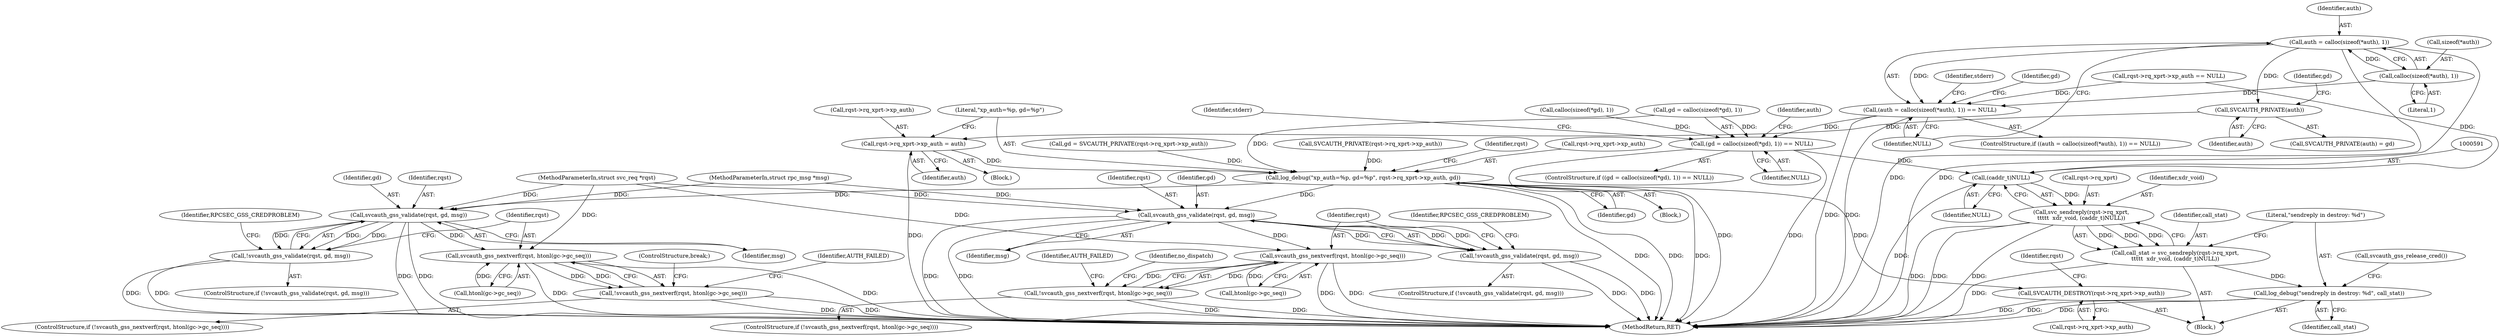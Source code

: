 digraph "0_krb5_5bb8a6b9c9eb8dd22bc9526751610aaa255ead9c@API" {
"1000152" [label="(Call,auth = calloc(sizeof(*auth), 1))"];
"1000154" [label="(Call,calloc(sizeof(*auth), 1))"];
"1000151" [label="(Call,(auth = calloc(sizeof(*auth), 1)) == NULL)"];
"1000167" [label="(Call,(gd = calloc(sizeof(*gd), 1)) == NULL)"];
"1000590" [label="(Call,(caddr_t)NULL)"];
"1000585" [label="(Call,svc_sendreply(rqst->rq_xprt,\n\t\t\t\t\t  xdr_void, (caddr_t)NULL))"];
"1000583" [label="(Call,call_stat = svc_sendreply(rqst->rq_xprt,\n\t\t\t\t\t  xdr_void, (caddr_t)NULL))"];
"1000593" [label="(Call,log_debug(\"sendreply in destroy: %d\", call_stat))"];
"1000189" [label="(Call,SVCAUTH_PRIVATE(auth))"];
"1000192" [label="(Call,rqst->rq_xprt->xp_auth = auth)"];
"1000208" [label="(Call,log_debug(\"xp_auth=%p, gd=%p\", rqst->rq_xprt->xp_auth, gd))"];
"1000535" [label="(Call,svcauth_gss_validate(rqst, gd, msg))"];
"1000534" [label="(Call,!svcauth_gss_validate(rqst, gd, msg))"];
"1000543" [label="(Call,svcauth_gss_nextverf(rqst, htonl(gc->gc_seq)))"];
"1000542" [label="(Call,!svcauth_gss_nextverf(rqst, htonl(gc->gc_seq)))"];
"1000563" [label="(Call,svcauth_gss_validate(rqst, gd, msg))"];
"1000562" [label="(Call,!svcauth_gss_validate(rqst, gd, msg))"];
"1000571" [label="(Call,svcauth_gss_nextverf(rqst, htonl(gc->gc_seq)))"];
"1000570" [label="(Call,!svcauth_gss_nextverf(rqst, htonl(gc->gc_seq)))"];
"1000601" [label="(Call,SVCAUTH_DESTROY(rqst->rq_xprt->xp_auth))"];
"1000572" [label="(Identifier,rqst)"];
"1000166" [label="(ControlStructure,if ((gd = calloc(sizeof(*gd), 1)) == NULL))"];
"1000564" [label="(Identifier,rqst)"];
"1000188" [label="(Call,SVCAUTH_PRIVATE(auth) = gd)"];
"1000175" [label="(Identifier,NULL)"];
"1000198" [label="(Identifier,auth)"];
"1000562" [label="(Call,!svcauth_gss_validate(rqst, gd, msg))"];
"1000586" [label="(Call,rqst->rq_xprt)"];
"1000220" [label="(Identifier,rqst)"];
"1000570" [label="(Call,!svcauth_gss_nextverf(rqst, htonl(gc->gc_seq)))"];
"1000595" [label="(Identifier,call_stat)"];
"1000151" [label="(Call,(auth = calloc(sizeof(*auth), 1)) == NULL)"];
"1000593" [label="(Call,log_debug(\"sendreply in destroy: %d\", call_stat))"];
"1000191" [label="(Identifier,gd)"];
"1000602" [label="(Call,rqst->rq_xprt->xp_auth)"];
"1000610" [label="(Identifier,rqst)"];
"1000584" [label="(Identifier,call_stat)"];
"1000540" [label="(Identifier,RPCSEC_GSS_CREDPROBLEM)"];
"1000167" [label="(Call,(gd = calloc(sizeof(*gd), 1)) == NULL)"];
"1000215" [label="(Identifier,gd)"];
"1000545" [label="(Call,htonl(gc->gc_seq))"];
"1000155" [label="(Call,sizeof(*auth))"];
"1000565" [label="(Identifier,gd)"];
"1000111" [label="(MethodParameterIn,struct rpc_msg *msg)"];
"1000210" [label="(Call,rqst->rq_xprt->xp_auth)"];
"1000189" [label="(Call,SVCAUTH_PRIVATE(auth))"];
"1000110" [label="(MethodParameterIn,struct svc_req *rqst)"];
"1000113" [label="(Block,)"];
"1000535" [label="(Call,svcauth_gss_validate(rqst, gd, msg))"];
"1000184" [label="(Identifier,auth)"];
"1000190" [label="(Identifier,auth)"];
"1000538" [label="(Identifier,msg)"];
"1000536" [label="(Identifier,rqst)"];
"1000589" [label="(Identifier,xdr_void)"];
"1000169" [label="(Identifier,gd)"];
"1000542" [label="(Call,!svcauth_gss_nextverf(rqst, htonl(gc->gc_seq)))"];
"1000200" [label="(Call,gd = SVCAUTH_PRIVATE(rqst->rq_xprt->xp_auth))"];
"1000561" [label="(ControlStructure,if (!svcauth_gss_validate(rqst, gd, msg)))"];
"1000153" [label="(Identifier,auth)"];
"1000178" [label="(Identifier,stderr)"];
"1000632" [label="(MethodReturn,RET)"];
"1000159" [label="(Identifier,NULL)"];
"1000544" [label="(Identifier,rqst)"];
"1000162" [label="(Identifier,stderr)"];
"1000541" [label="(ControlStructure,if (!svcauth_gss_nextverf(rqst, htonl(gc->gc_seq))))"];
"1000573" [label="(Call,htonl(gc->gc_seq))"];
"1000168" [label="(Call,gd = calloc(sizeof(*gd), 1))"];
"1000592" [label="(Identifier,NULL)"];
"1000428" [label="(Block,)"];
"1000202" [label="(Call,SVCAUTH_PRIVATE(rqst->rq_xprt->xp_auth))"];
"1000149" [label="(Block,)"];
"1000563" [label="(Call,svcauth_gss_validate(rqst, gd, msg))"];
"1000551" [label="(ControlStructure,break;)"];
"1000578" [label="(Identifier,AUTH_FAILED)"];
"1000154" [label="(Call,calloc(sizeof(*auth), 1))"];
"1000537" [label="(Identifier,gd)"];
"1000533" [label="(ControlStructure,if (!svcauth_gss_validate(rqst, gd, msg)))"];
"1000585" [label="(Call,svc_sendreply(rqst->rq_xprt,\n\t\t\t\t\t  xdr_void, (caddr_t)NULL))"];
"1000571" [label="(Call,svcauth_gss_nextverf(rqst, htonl(gc->gc_seq)))"];
"1000134" [label="(Call,rqst->rq_xprt->xp_auth == NULL)"];
"1000192" [label="(Call,rqst->rq_xprt->xp_auth = auth)"];
"1000152" [label="(Call,auth = calloc(sizeof(*auth), 1))"];
"1000170" [label="(Call,calloc(sizeof(*gd), 1))"];
"1000598" [label="(Call,svcauth_gss_release_cred())"];
"1000550" [label="(Identifier,AUTH_FAILED)"];
"1000209" [label="(Literal,\"xp_auth=%p, gd=%p\")"];
"1000150" [label="(ControlStructure,if ((auth = calloc(sizeof(*auth), 1)) == NULL))"];
"1000601" [label="(Call,SVCAUTH_DESTROY(rqst->rq_xprt->xp_auth))"];
"1000543" [label="(Call,svcauth_gss_nextverf(rqst, htonl(gc->gc_seq)))"];
"1000566" [label="(Identifier,msg)"];
"1000158" [label="(Literal,1)"];
"1000208" [label="(Call,log_debug(\"xp_auth=%p, gd=%p\", rqst->rq_xprt->xp_auth, gd))"];
"1000581" [label="(Identifier,no_dispatch)"];
"1000193" [label="(Call,rqst->rq_xprt->xp_auth)"];
"1000534" [label="(Call,!svcauth_gss_validate(rqst, gd, msg))"];
"1000583" [label="(Call,call_stat = svc_sendreply(rqst->rq_xprt,\n\t\t\t\t\t  xdr_void, (caddr_t)NULL))"];
"1000590" [label="(Call,(caddr_t)NULL)"];
"1000569" [label="(ControlStructure,if (!svcauth_gss_nextverf(rqst, htonl(gc->gc_seq))))"];
"1000568" [label="(Identifier,RPCSEC_GSS_CREDPROBLEM)"];
"1000594" [label="(Literal,\"sendreply in destroy: %d\")"];
"1000152" -> "1000151"  [label="AST: "];
"1000152" -> "1000154"  [label="CFG: "];
"1000153" -> "1000152"  [label="AST: "];
"1000154" -> "1000152"  [label="AST: "];
"1000159" -> "1000152"  [label="CFG: "];
"1000152" -> "1000632"  [label="DDG: "];
"1000152" -> "1000632"  [label="DDG: "];
"1000152" -> "1000151"  [label="DDG: "];
"1000154" -> "1000152"  [label="DDG: "];
"1000152" -> "1000189"  [label="DDG: "];
"1000154" -> "1000158"  [label="CFG: "];
"1000155" -> "1000154"  [label="AST: "];
"1000158" -> "1000154"  [label="AST: "];
"1000154" -> "1000151"  [label="DDG: "];
"1000151" -> "1000150"  [label="AST: "];
"1000151" -> "1000159"  [label="CFG: "];
"1000159" -> "1000151"  [label="AST: "];
"1000162" -> "1000151"  [label="CFG: "];
"1000169" -> "1000151"  [label="CFG: "];
"1000151" -> "1000632"  [label="DDG: "];
"1000151" -> "1000632"  [label="DDG: "];
"1000134" -> "1000151"  [label="DDG: "];
"1000151" -> "1000167"  [label="DDG: "];
"1000167" -> "1000166"  [label="AST: "];
"1000167" -> "1000175"  [label="CFG: "];
"1000168" -> "1000167"  [label="AST: "];
"1000175" -> "1000167"  [label="AST: "];
"1000178" -> "1000167"  [label="CFG: "];
"1000184" -> "1000167"  [label="CFG: "];
"1000167" -> "1000632"  [label="DDG: "];
"1000167" -> "1000632"  [label="DDG: "];
"1000168" -> "1000167"  [label="DDG: "];
"1000170" -> "1000167"  [label="DDG: "];
"1000167" -> "1000590"  [label="DDG: "];
"1000590" -> "1000585"  [label="AST: "];
"1000590" -> "1000592"  [label="CFG: "];
"1000591" -> "1000590"  [label="AST: "];
"1000592" -> "1000590"  [label="AST: "];
"1000585" -> "1000590"  [label="CFG: "];
"1000590" -> "1000632"  [label="DDG: "];
"1000590" -> "1000585"  [label="DDG: "];
"1000134" -> "1000590"  [label="DDG: "];
"1000585" -> "1000583"  [label="AST: "];
"1000586" -> "1000585"  [label="AST: "];
"1000589" -> "1000585"  [label="AST: "];
"1000583" -> "1000585"  [label="CFG: "];
"1000585" -> "1000632"  [label="DDG: "];
"1000585" -> "1000632"  [label="DDG: "];
"1000585" -> "1000632"  [label="DDG: "];
"1000585" -> "1000583"  [label="DDG: "];
"1000585" -> "1000583"  [label="DDG: "];
"1000585" -> "1000583"  [label="DDG: "];
"1000583" -> "1000428"  [label="AST: "];
"1000584" -> "1000583"  [label="AST: "];
"1000594" -> "1000583"  [label="CFG: "];
"1000583" -> "1000632"  [label="DDG: "];
"1000583" -> "1000593"  [label="DDG: "];
"1000593" -> "1000428"  [label="AST: "];
"1000593" -> "1000595"  [label="CFG: "];
"1000594" -> "1000593"  [label="AST: "];
"1000595" -> "1000593"  [label="AST: "];
"1000598" -> "1000593"  [label="CFG: "];
"1000593" -> "1000632"  [label="DDG: "];
"1000593" -> "1000632"  [label="DDG: "];
"1000189" -> "1000188"  [label="AST: "];
"1000189" -> "1000190"  [label="CFG: "];
"1000190" -> "1000189"  [label="AST: "];
"1000191" -> "1000189"  [label="CFG: "];
"1000189" -> "1000192"  [label="DDG: "];
"1000192" -> "1000149"  [label="AST: "];
"1000192" -> "1000198"  [label="CFG: "];
"1000193" -> "1000192"  [label="AST: "];
"1000198" -> "1000192"  [label="AST: "];
"1000209" -> "1000192"  [label="CFG: "];
"1000192" -> "1000632"  [label="DDG: "];
"1000192" -> "1000208"  [label="DDG: "];
"1000208" -> "1000113"  [label="AST: "];
"1000208" -> "1000215"  [label="CFG: "];
"1000209" -> "1000208"  [label="AST: "];
"1000210" -> "1000208"  [label="AST: "];
"1000215" -> "1000208"  [label="AST: "];
"1000220" -> "1000208"  [label="CFG: "];
"1000208" -> "1000632"  [label="DDG: "];
"1000208" -> "1000632"  [label="DDG: "];
"1000208" -> "1000632"  [label="DDG: "];
"1000202" -> "1000208"  [label="DDG: "];
"1000200" -> "1000208"  [label="DDG: "];
"1000168" -> "1000208"  [label="DDG: "];
"1000208" -> "1000535"  [label="DDG: "];
"1000208" -> "1000563"  [label="DDG: "];
"1000208" -> "1000601"  [label="DDG: "];
"1000535" -> "1000534"  [label="AST: "];
"1000535" -> "1000538"  [label="CFG: "];
"1000536" -> "1000535"  [label="AST: "];
"1000537" -> "1000535"  [label="AST: "];
"1000538" -> "1000535"  [label="AST: "];
"1000534" -> "1000535"  [label="CFG: "];
"1000535" -> "1000632"  [label="DDG: "];
"1000535" -> "1000632"  [label="DDG: "];
"1000535" -> "1000534"  [label="DDG: "];
"1000535" -> "1000534"  [label="DDG: "];
"1000535" -> "1000534"  [label="DDG: "];
"1000110" -> "1000535"  [label="DDG: "];
"1000111" -> "1000535"  [label="DDG: "];
"1000535" -> "1000543"  [label="DDG: "];
"1000534" -> "1000533"  [label="AST: "];
"1000540" -> "1000534"  [label="CFG: "];
"1000544" -> "1000534"  [label="CFG: "];
"1000534" -> "1000632"  [label="DDG: "];
"1000534" -> "1000632"  [label="DDG: "];
"1000543" -> "1000542"  [label="AST: "];
"1000543" -> "1000545"  [label="CFG: "];
"1000544" -> "1000543"  [label="AST: "];
"1000545" -> "1000543"  [label="AST: "];
"1000542" -> "1000543"  [label="CFG: "];
"1000543" -> "1000632"  [label="DDG: "];
"1000543" -> "1000632"  [label="DDG: "];
"1000543" -> "1000542"  [label="DDG: "];
"1000543" -> "1000542"  [label="DDG: "];
"1000110" -> "1000543"  [label="DDG: "];
"1000545" -> "1000543"  [label="DDG: "];
"1000542" -> "1000541"  [label="AST: "];
"1000550" -> "1000542"  [label="CFG: "];
"1000551" -> "1000542"  [label="CFG: "];
"1000542" -> "1000632"  [label="DDG: "];
"1000542" -> "1000632"  [label="DDG: "];
"1000563" -> "1000562"  [label="AST: "];
"1000563" -> "1000566"  [label="CFG: "];
"1000564" -> "1000563"  [label="AST: "];
"1000565" -> "1000563"  [label="AST: "];
"1000566" -> "1000563"  [label="AST: "];
"1000562" -> "1000563"  [label="CFG: "];
"1000563" -> "1000632"  [label="DDG: "];
"1000563" -> "1000632"  [label="DDG: "];
"1000563" -> "1000562"  [label="DDG: "];
"1000563" -> "1000562"  [label="DDG: "];
"1000563" -> "1000562"  [label="DDG: "];
"1000110" -> "1000563"  [label="DDG: "];
"1000111" -> "1000563"  [label="DDG: "];
"1000563" -> "1000571"  [label="DDG: "];
"1000562" -> "1000561"  [label="AST: "];
"1000568" -> "1000562"  [label="CFG: "];
"1000572" -> "1000562"  [label="CFG: "];
"1000562" -> "1000632"  [label="DDG: "];
"1000562" -> "1000632"  [label="DDG: "];
"1000571" -> "1000570"  [label="AST: "];
"1000571" -> "1000573"  [label="CFG: "];
"1000572" -> "1000571"  [label="AST: "];
"1000573" -> "1000571"  [label="AST: "];
"1000570" -> "1000571"  [label="CFG: "];
"1000571" -> "1000632"  [label="DDG: "];
"1000571" -> "1000632"  [label="DDG: "];
"1000571" -> "1000570"  [label="DDG: "];
"1000571" -> "1000570"  [label="DDG: "];
"1000110" -> "1000571"  [label="DDG: "];
"1000573" -> "1000571"  [label="DDG: "];
"1000570" -> "1000569"  [label="AST: "];
"1000578" -> "1000570"  [label="CFG: "];
"1000581" -> "1000570"  [label="CFG: "];
"1000570" -> "1000632"  [label="DDG: "];
"1000570" -> "1000632"  [label="DDG: "];
"1000601" -> "1000428"  [label="AST: "];
"1000601" -> "1000602"  [label="CFG: "];
"1000602" -> "1000601"  [label="AST: "];
"1000610" -> "1000601"  [label="CFG: "];
"1000601" -> "1000632"  [label="DDG: "];
}
